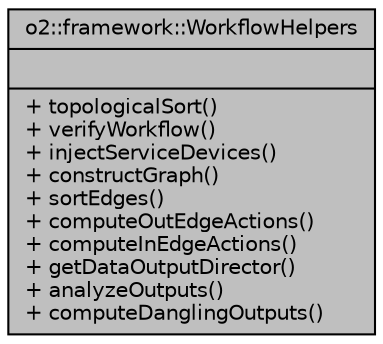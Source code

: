 digraph "o2::framework::WorkflowHelpers"
{
 // INTERACTIVE_SVG=YES
  bgcolor="transparent";
  edge [fontname="Helvetica",fontsize="10",labelfontname="Helvetica",labelfontsize="10"];
  node [fontname="Helvetica",fontsize="10",shape=record];
  Node1 [label="{o2::framework::WorkflowHelpers\n||+ topologicalSort()\l+ verifyWorkflow()\l+ injectServiceDevices()\l+ constructGraph()\l+ sortEdges()\l+ computeOutEdgeActions()\l+ computeInEdgeActions()\l+ getDataOutputDirector()\l+ analyzeOutputs()\l+ computeDanglingOutputs()\l}",height=0.2,width=0.4,color="black", fillcolor="grey75", style="filled", fontcolor="black"];
}
